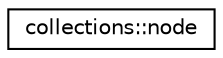 digraph "Graphical Class Hierarchy"
{
 // LATEX_PDF_SIZE
  edge [fontname="Helvetica",fontsize="10",labelfontname="Helvetica",labelfontsize="10"];
  node [fontname="Helvetica",fontsize="10",shape=record];
  rankdir="LR";
  Node0 [label="collections::node",height=0.2,width=0.4,color="black", fillcolor="white", style="filled",URL="$structcollections_1_1node.html",tooltip="A node in a linked list container."];
}
